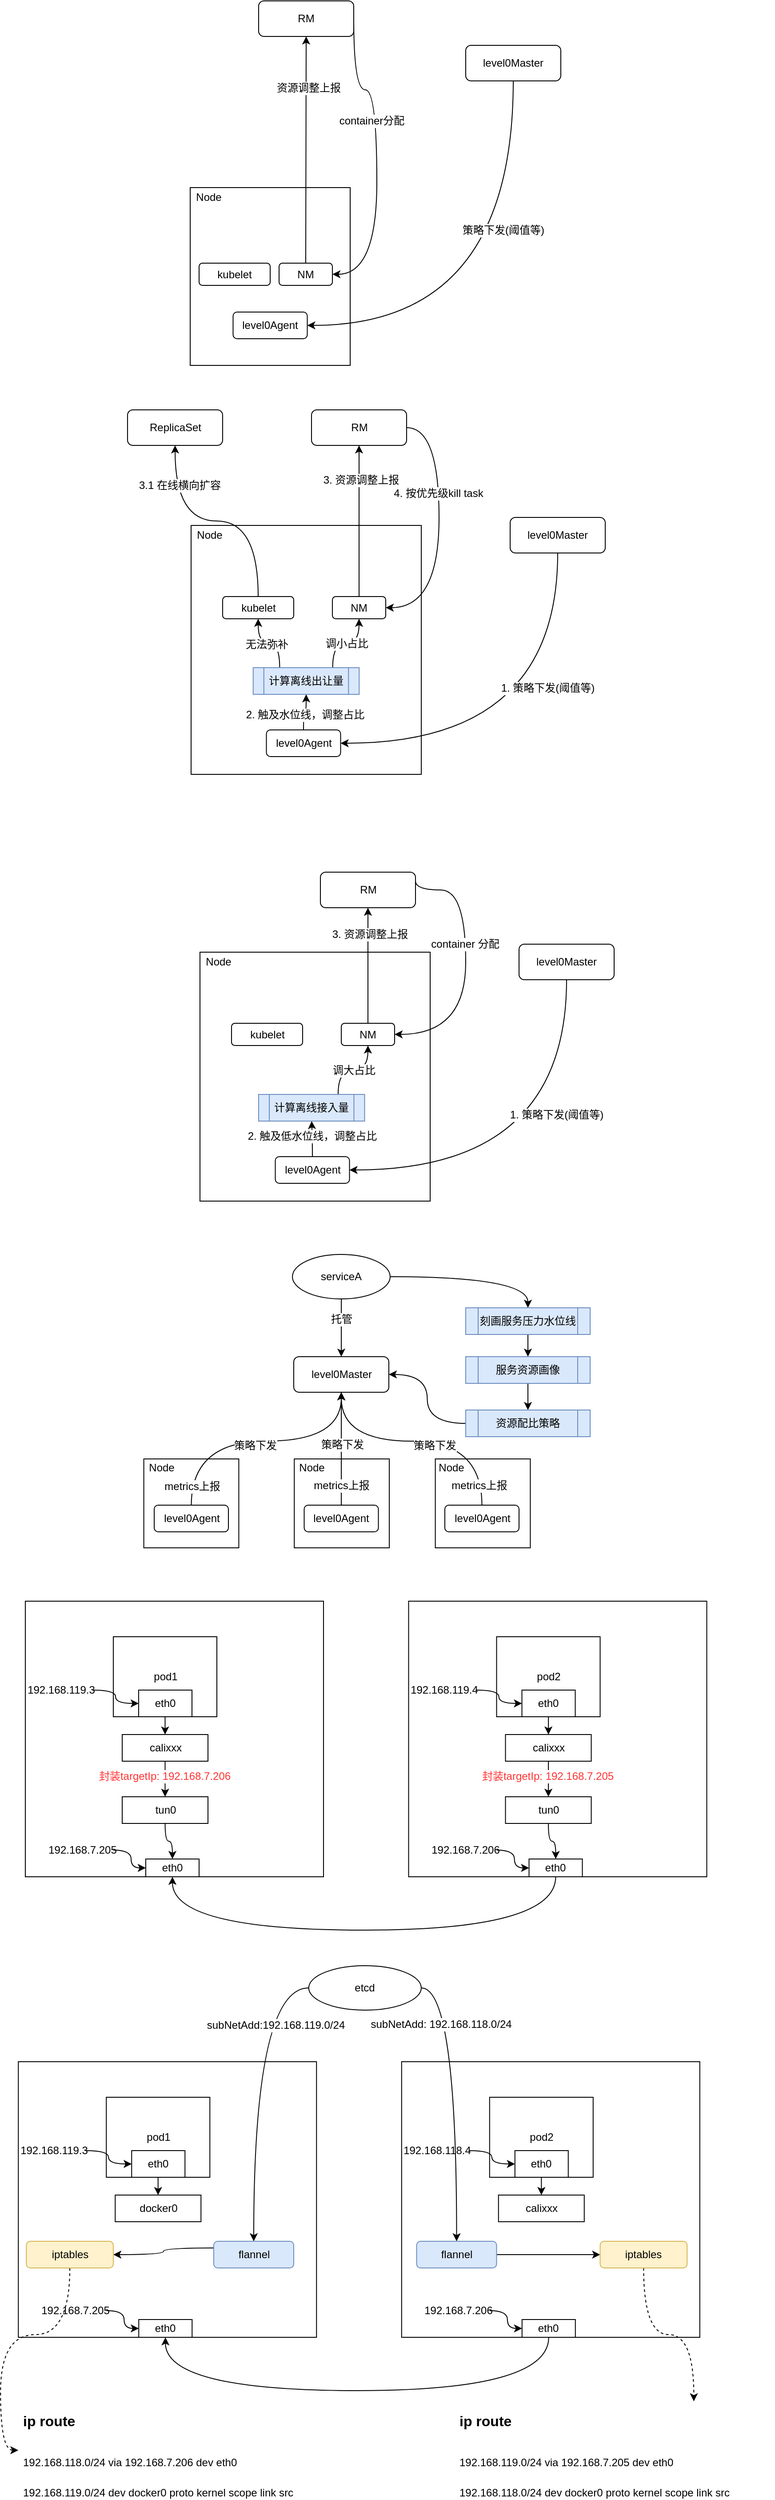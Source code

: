 <mxfile version="12.8.1" type="github"><diagram id="F4FjrUX0w_lbmP1baxvw" name="Page-1"><mxGraphModel dx="2893" dy="1153" grid="1" gridSize="10" guides="1" tooltips="1" connect="1" arrows="1" fold="1" page="1" pageScale="1" pageWidth="827" pageHeight="1169" math="0" shadow="0"><root><mxCell id="0"/><mxCell id="1" parent="0"/><mxCell id="JOXz93trbiHbaXkIUatv-177" value="" style="rounded=0;whiteSpace=wrap;html=1;" parent="1" vertex="1"><mxGeometry x="-15.5" y="1820" width="335.5" height="310" as="geometry"/></mxCell><mxCell id="JOXz93trbiHbaXkIUatv-162" value="" style="rounded=0;whiteSpace=wrap;html=1;" parent="1" vertex="1"><mxGeometry x="445.81" y="1660" width="106.88" height="100" as="geometry"/></mxCell><mxCell id="JOXz93trbiHbaXkIUatv-163" value="Node" style="text;html=1;strokeColor=none;fillColor=none;align=center;verticalAlign=middle;whiteSpace=wrap;rounded=0;" parent="1" vertex="1"><mxGeometry x="444" y="1660" width="40" height="20" as="geometry"/></mxCell><mxCell id="JOXz93trbiHbaXkIUatv-160" value="" style="rounded=0;whiteSpace=wrap;html=1;" parent="1" vertex="1"><mxGeometry x="287.12" y="1660" width="106.88" height="100" as="geometry"/></mxCell><mxCell id="JOXz93trbiHbaXkIUatv-161" value="Node" style="text;html=1;strokeColor=none;fillColor=none;align=center;verticalAlign=middle;whiteSpace=wrap;rounded=0;" parent="1" vertex="1"><mxGeometry x="287.12" y="1660" width="40" height="20" as="geometry"/></mxCell><mxCell id="JOXz93trbiHbaXkIUatv-158" value="" style="rounded=0;whiteSpace=wrap;html=1;" parent="1" vertex="1"><mxGeometry x="117.81" y="1660" width="106.88" height="100" as="geometry"/></mxCell><mxCell id="JOXz93trbiHbaXkIUatv-6" value="" style="rounded=0;whiteSpace=wrap;html=1;" parent="1" vertex="1"><mxGeometry x="170" y="230" width="180" height="200" as="geometry"/></mxCell><mxCell id="JOXz93trbiHbaXkIUatv-9" style="edgeStyle=orthogonalEdgeStyle;rounded=0;orthogonalLoop=1;jettySize=auto;html=1;exitX=0.5;exitY=1;exitDx=0;exitDy=0;entryX=1;entryY=0.5;entryDx=0;entryDy=0;curved=1;" parent="1" source="JOXz93trbiHbaXkIUatv-2" target="JOXz93trbiHbaXkIUatv-3" edge="1"><mxGeometry relative="1" as="geometry"/></mxCell><mxCell id="JOXz93trbiHbaXkIUatv-10" value="策略下发(阈值等)" style="text;html=1;align=center;verticalAlign=middle;resizable=0;points=[];labelBackgroundColor=#ffffff;" parent="JOXz93trbiHbaXkIUatv-9" vertex="1" connectable="0"><mxGeometry x="-0.338" y="-12" relative="1" as="geometry"><mxPoint as="offset"/></mxGeometry></mxCell><mxCell id="JOXz93trbiHbaXkIUatv-2" value="level0Master" style="rounded=1;whiteSpace=wrap;html=1;" parent="1" vertex="1"><mxGeometry x="480" y="70" width="107" height="40" as="geometry"/></mxCell><mxCell id="JOXz93trbiHbaXkIUatv-3" value="level0Agent" style="rounded=1;whiteSpace=wrap;html=1;" parent="1" vertex="1"><mxGeometry x="218.25" y="370" width="83.5" height="30" as="geometry"/></mxCell><mxCell id="JOXz93trbiHbaXkIUatv-7" value="kubelet" style="rounded=1;whiteSpace=wrap;html=1;" parent="1" vertex="1"><mxGeometry x="180" y="315" width="80" height="25" as="geometry"/></mxCell><mxCell id="JOXz93trbiHbaXkIUatv-20" style="edgeStyle=orthogonalEdgeStyle;curved=1;rounded=0;orthogonalLoop=1;jettySize=auto;html=1;exitX=0.5;exitY=0;exitDx=0;exitDy=0;entryX=0.5;entryY=1;entryDx=0;entryDy=0;" parent="1" source="JOXz93trbiHbaXkIUatv-8" target="JOXz93trbiHbaXkIUatv-18" edge="1"><mxGeometry relative="1" as="geometry"/></mxCell><mxCell id="JOXz93trbiHbaXkIUatv-21" value="资源调整上报" style="text;html=1;align=center;verticalAlign=middle;resizable=0;points=[];labelBackgroundColor=#ffffff;" parent="JOXz93trbiHbaXkIUatv-20" vertex="1" connectable="0"><mxGeometry x="0.549" y="-2" relative="1" as="geometry"><mxPoint as="offset"/></mxGeometry></mxCell><mxCell id="JOXz93trbiHbaXkIUatv-8" value="NM" style="rounded=1;whiteSpace=wrap;html=1;" parent="1" vertex="1"><mxGeometry x="270" y="315" width="60" height="25" as="geometry"/></mxCell><mxCell id="JOXz93trbiHbaXkIUatv-16" value="Node" style="text;html=1;strokeColor=none;fillColor=none;align=center;verticalAlign=middle;whiteSpace=wrap;rounded=0;" parent="1" vertex="1"><mxGeometry x="171" y="231" width="40" height="20" as="geometry"/></mxCell><mxCell id="JOXz93trbiHbaXkIUatv-23" style="edgeStyle=orthogonalEdgeStyle;curved=1;rounded=0;orthogonalLoop=1;jettySize=auto;html=1;exitX=1;exitY=0.5;exitDx=0;exitDy=0;entryX=1;entryY=0.5;entryDx=0;entryDy=0;" parent="1" source="JOXz93trbiHbaXkIUatv-18" target="JOXz93trbiHbaXkIUatv-8" edge="1"><mxGeometry relative="1" as="geometry"><Array as="points"><mxPoint x="380" y="120"/><mxPoint x="380" y="328"/></Array></mxGeometry></mxCell><mxCell id="JOXz93trbiHbaXkIUatv-24" value="container分配" style="text;html=1;align=center;verticalAlign=middle;resizable=0;points=[];labelBackgroundColor=#ffffff;" parent="JOXz93trbiHbaXkIUatv-23" vertex="1" connectable="0"><mxGeometry x="-0.225" y="-6" relative="1" as="geometry"><mxPoint as="offset"/></mxGeometry></mxCell><mxCell id="JOXz93trbiHbaXkIUatv-18" value="RM" style="rounded=1;whiteSpace=wrap;html=1;" parent="1" vertex="1"><mxGeometry x="247" y="20" width="107" height="40" as="geometry"/></mxCell><mxCell id="JOXz93trbiHbaXkIUatv-26" value="" style="rounded=0;whiteSpace=wrap;html=1;" parent="1" vertex="1"><mxGeometry x="171" y="610" width="259" height="280" as="geometry"/></mxCell><mxCell id="JOXz93trbiHbaXkIUatv-27" style="edgeStyle=orthogonalEdgeStyle;rounded=0;orthogonalLoop=1;jettySize=auto;html=1;exitX=0.5;exitY=1;exitDx=0;exitDy=0;entryX=1;entryY=0.5;entryDx=0;entryDy=0;curved=1;" parent="1" source="JOXz93trbiHbaXkIUatv-29" target="JOXz93trbiHbaXkIUatv-30" edge="1"><mxGeometry relative="1" as="geometry"/></mxCell><mxCell id="JOXz93trbiHbaXkIUatv-28" value="1. 策略下发(阈值等)" style="text;html=1;align=center;verticalAlign=middle;resizable=0;points=[];labelBackgroundColor=#ffffff;" parent="JOXz93trbiHbaXkIUatv-27" vertex="1" connectable="0"><mxGeometry x="-0.338" y="-12" relative="1" as="geometry"><mxPoint as="offset"/></mxGeometry></mxCell><mxCell id="JOXz93trbiHbaXkIUatv-29" value="level0Master" style="rounded=1;whiteSpace=wrap;html=1;" parent="1" vertex="1"><mxGeometry x="530" y="601" width="107" height="40" as="geometry"/></mxCell><mxCell id="JOXz93trbiHbaXkIUatv-43" style="edgeStyle=orthogonalEdgeStyle;curved=1;rounded=0;orthogonalLoop=1;jettySize=auto;html=1;exitX=0.5;exitY=0;exitDx=0;exitDy=0;entryX=0.5;entryY=1;entryDx=0;entryDy=0;" parent="1" source="JOXz93trbiHbaXkIUatv-30" target="JOXz93trbiHbaXkIUatv-42" edge="1"><mxGeometry relative="1" as="geometry"/></mxCell><mxCell id="JOXz93trbiHbaXkIUatv-44" value="2. 触及水位线，调整占比" style="text;html=1;align=center;verticalAlign=middle;resizable=0;points=[];labelBackgroundColor=#ffffff;" parent="JOXz93trbiHbaXkIUatv-43" vertex="1" connectable="0"><mxGeometry y="-3" relative="1" as="geometry"><mxPoint as="offset"/></mxGeometry></mxCell><mxCell id="JOXz93trbiHbaXkIUatv-30" value="level0Agent" style="rounded=1;whiteSpace=wrap;html=1;" parent="1" vertex="1"><mxGeometry x="255.75" y="840" width="83.5" height="30" as="geometry"/></mxCell><mxCell id="JOXz93trbiHbaXkIUatv-51" style="edgeStyle=orthogonalEdgeStyle;curved=1;rounded=0;orthogonalLoop=1;jettySize=auto;html=1;exitX=0.5;exitY=0;exitDx=0;exitDy=0;" parent="1" source="JOXz93trbiHbaXkIUatv-31" target="JOXz93trbiHbaXkIUatv-50" edge="1"><mxGeometry relative="1" as="geometry"/></mxCell><mxCell id="JOXz93trbiHbaXkIUatv-52" value="3.1 在线横向扩容" style="text;html=1;align=center;verticalAlign=middle;resizable=0;points=[];labelBackgroundColor=#ffffff;" parent="JOXz93trbiHbaXkIUatv-51" vertex="1" connectable="0"><mxGeometry x="0.661" y="-4" relative="1" as="geometry"><mxPoint x="1" as="offset"/></mxGeometry></mxCell><mxCell id="JOXz93trbiHbaXkIUatv-31" value="kubelet" style="rounded=1;whiteSpace=wrap;html=1;" parent="1" vertex="1"><mxGeometry x="206.5" y="690" width="80" height="25" as="geometry"/></mxCell><mxCell id="JOXz93trbiHbaXkIUatv-32" style="edgeStyle=orthogonalEdgeStyle;curved=1;rounded=0;orthogonalLoop=1;jettySize=auto;html=1;exitX=0.5;exitY=0;exitDx=0;exitDy=0;entryX=0.5;entryY=1;entryDx=0;entryDy=0;" parent="1" source="JOXz93trbiHbaXkIUatv-34" target="JOXz93trbiHbaXkIUatv-38" edge="1"><mxGeometry relative="1" as="geometry"/></mxCell><mxCell id="JOXz93trbiHbaXkIUatv-33" value="3. 资源调整上报" style="text;html=1;align=center;verticalAlign=middle;resizable=0;points=[];labelBackgroundColor=#ffffff;" parent="JOXz93trbiHbaXkIUatv-32" vertex="1" connectable="0"><mxGeometry x="0.549" y="-2" relative="1" as="geometry"><mxPoint as="offset"/></mxGeometry></mxCell><mxCell id="JOXz93trbiHbaXkIUatv-34" value="NM" style="rounded=1;whiteSpace=wrap;html=1;" parent="1" vertex="1"><mxGeometry x="330" y="690" width="60" height="25" as="geometry"/></mxCell><mxCell id="JOXz93trbiHbaXkIUatv-35" value="Node" style="text;html=1;strokeColor=none;fillColor=none;align=center;verticalAlign=middle;whiteSpace=wrap;rounded=0;" parent="1" vertex="1"><mxGeometry x="172" y="611" width="40" height="20" as="geometry"/></mxCell><mxCell id="JOXz93trbiHbaXkIUatv-53" style="edgeStyle=orthogonalEdgeStyle;curved=1;rounded=0;orthogonalLoop=1;jettySize=auto;html=1;exitX=1;exitY=0.5;exitDx=0;exitDy=0;entryX=1;entryY=0.5;entryDx=0;entryDy=0;" parent="1" source="JOXz93trbiHbaXkIUatv-38" target="JOXz93trbiHbaXkIUatv-34" edge="1"><mxGeometry relative="1" as="geometry"><Array as="points"><mxPoint x="450" y="500"/><mxPoint x="450" y="703"/></Array></mxGeometry></mxCell><mxCell id="JOXz93trbiHbaXkIUatv-54" value="4. 按优先级kill task" style="text;html=1;align=center;verticalAlign=middle;resizable=0;points=[];labelBackgroundColor=#ffffff;" parent="JOXz93trbiHbaXkIUatv-53" vertex="1" connectable="0"><mxGeometry x="-0.266" y="-1" relative="1" as="geometry"><mxPoint y="1" as="offset"/></mxGeometry></mxCell><mxCell id="JOXz93trbiHbaXkIUatv-38" value="RM" style="rounded=1;whiteSpace=wrap;html=1;" parent="1" vertex="1"><mxGeometry x="306.5" y="480" width="107" height="40" as="geometry"/></mxCell><mxCell id="JOXz93trbiHbaXkIUatv-45" style="edgeStyle=orthogonalEdgeStyle;curved=1;rounded=0;orthogonalLoop=1;jettySize=auto;html=1;exitX=0.75;exitY=0;exitDx=0;exitDy=0;entryX=0.5;entryY=1;entryDx=0;entryDy=0;" parent="1" source="JOXz93trbiHbaXkIUatv-42" target="JOXz93trbiHbaXkIUatv-34" edge="1"><mxGeometry relative="1" as="geometry"/></mxCell><mxCell id="JOXz93trbiHbaXkIUatv-46" value="调小占比" style="text;html=1;align=center;verticalAlign=middle;resizable=0;points=[];labelBackgroundColor=#ffffff;" parent="JOXz93trbiHbaXkIUatv-45" vertex="1" connectable="0"><mxGeometry x="0.02" relative="1" as="geometry"><mxPoint as="offset"/></mxGeometry></mxCell><mxCell id="JOXz93trbiHbaXkIUatv-47" style="edgeStyle=orthogonalEdgeStyle;curved=1;rounded=0;orthogonalLoop=1;jettySize=auto;html=1;exitX=0.25;exitY=0;exitDx=0;exitDy=0;entryX=0.5;entryY=1;entryDx=0;entryDy=0;" parent="1" source="JOXz93trbiHbaXkIUatv-42" target="JOXz93trbiHbaXkIUatv-31" edge="1"><mxGeometry relative="1" as="geometry"/></mxCell><mxCell id="JOXz93trbiHbaXkIUatv-48" value="无法弥补" style="text;html=1;align=center;verticalAlign=middle;resizable=0;points=[];labelBackgroundColor=#ffffff;" parent="JOXz93trbiHbaXkIUatv-47" vertex="1" connectable="0"><mxGeometry x="0.066" relative="1" as="geometry"><mxPoint y="1" as="offset"/></mxGeometry></mxCell><mxCell id="JOXz93trbiHbaXkIUatv-42" value="计算离线出让量" style="shape=process;whiteSpace=wrap;html=1;backgroundOutline=1;fillColor=#dae8fc;strokeColor=#6c8ebf;" parent="1" vertex="1"><mxGeometry x="240.87" y="770" width="119.25" height="30" as="geometry"/></mxCell><mxCell id="JOXz93trbiHbaXkIUatv-50" value="ReplicaSet" style="rounded=1;whiteSpace=wrap;html=1;" parent="1" vertex="1"><mxGeometry x="99.5" y="480" width="107" height="40" as="geometry"/></mxCell><mxCell id="JOXz93trbiHbaXkIUatv-105" value="" style="rounded=0;whiteSpace=wrap;html=1;" parent="1" vertex="1"><mxGeometry x="181" y="1090" width="259" height="280" as="geometry"/></mxCell><mxCell id="JOXz93trbiHbaXkIUatv-106" style="edgeStyle=orthogonalEdgeStyle;rounded=0;orthogonalLoop=1;jettySize=auto;html=1;exitX=0.5;exitY=1;exitDx=0;exitDy=0;entryX=1;entryY=0.5;entryDx=0;entryDy=0;curved=1;" parent="1" source="JOXz93trbiHbaXkIUatv-108" target="JOXz93trbiHbaXkIUatv-111" edge="1"><mxGeometry relative="1" as="geometry"/></mxCell><mxCell id="JOXz93trbiHbaXkIUatv-107" value="1. 策略下发(阈值等)" style="text;html=1;align=center;verticalAlign=middle;resizable=0;points=[];labelBackgroundColor=#ffffff;" parent="JOXz93trbiHbaXkIUatv-106" vertex="1" connectable="0"><mxGeometry x="-0.338" y="-12" relative="1" as="geometry"><mxPoint as="offset"/></mxGeometry></mxCell><mxCell id="JOXz93trbiHbaXkIUatv-108" value="level0Master" style="rounded=1;whiteSpace=wrap;html=1;" parent="1" vertex="1"><mxGeometry x="540" y="1081" width="107" height="40" as="geometry"/></mxCell><mxCell id="JOXz93trbiHbaXkIUatv-109" style="edgeStyle=orthogonalEdgeStyle;curved=1;rounded=0;orthogonalLoop=1;jettySize=auto;html=1;exitX=0.5;exitY=0;exitDx=0;exitDy=0;entryX=0.5;entryY=1;entryDx=0;entryDy=0;" parent="1" source="JOXz93trbiHbaXkIUatv-111" target="JOXz93trbiHbaXkIUatv-126" edge="1"><mxGeometry relative="1" as="geometry"/></mxCell><mxCell id="JOXz93trbiHbaXkIUatv-110" value="2. 触及低水位线，调整占比" style="text;html=1;align=center;verticalAlign=middle;resizable=0;points=[];labelBackgroundColor=#ffffff;" parent="JOXz93trbiHbaXkIUatv-109" vertex="1" connectable="0"><mxGeometry y="-3" relative="1" as="geometry"><mxPoint as="offset"/></mxGeometry></mxCell><mxCell id="JOXz93trbiHbaXkIUatv-111" value="level0Agent" style="rounded=1;whiteSpace=wrap;html=1;" parent="1" vertex="1"><mxGeometry x="265.75" y="1320" width="83.5" height="30" as="geometry"/></mxCell><mxCell id="JOXz93trbiHbaXkIUatv-114" value="kubelet" style="rounded=1;whiteSpace=wrap;html=1;" parent="1" vertex="1"><mxGeometry x="216.5" y="1170" width="80" height="25" as="geometry"/></mxCell><mxCell id="JOXz93trbiHbaXkIUatv-115" style="edgeStyle=orthogonalEdgeStyle;curved=1;rounded=0;orthogonalLoop=1;jettySize=auto;html=1;exitX=0.5;exitY=0;exitDx=0;exitDy=0;entryX=0.5;entryY=1;entryDx=0;entryDy=0;" parent="1" source="JOXz93trbiHbaXkIUatv-117" target="JOXz93trbiHbaXkIUatv-121" edge="1"><mxGeometry relative="1" as="geometry"/></mxCell><mxCell id="JOXz93trbiHbaXkIUatv-116" value="3. 资源调整上报" style="text;html=1;align=center;verticalAlign=middle;resizable=0;points=[];labelBackgroundColor=#ffffff;" parent="JOXz93trbiHbaXkIUatv-115" vertex="1" connectable="0"><mxGeometry x="0.549" y="-2" relative="1" as="geometry"><mxPoint as="offset"/></mxGeometry></mxCell><mxCell id="JOXz93trbiHbaXkIUatv-117" value="NM" style="rounded=1;whiteSpace=wrap;html=1;" parent="1" vertex="1"><mxGeometry x="340" y="1170" width="60" height="25" as="geometry"/></mxCell><mxCell id="JOXz93trbiHbaXkIUatv-118" value="Node" style="text;html=1;strokeColor=none;fillColor=none;align=center;verticalAlign=middle;whiteSpace=wrap;rounded=0;" parent="1" vertex="1"><mxGeometry x="182" y="1091" width="40" height="20" as="geometry"/></mxCell><mxCell id="JOXz93trbiHbaXkIUatv-128" style="edgeStyle=orthogonalEdgeStyle;curved=1;rounded=0;orthogonalLoop=1;jettySize=auto;html=1;exitX=1;exitY=0.25;exitDx=0;exitDy=0;entryX=1;entryY=0.5;entryDx=0;entryDy=0;" parent="1" source="JOXz93trbiHbaXkIUatv-121" target="JOXz93trbiHbaXkIUatv-117" edge="1"><mxGeometry relative="1" as="geometry"><Array as="points"><mxPoint x="480" y="1020"/><mxPoint x="480" y="1183"/></Array></mxGeometry></mxCell><mxCell id="JOXz93trbiHbaXkIUatv-129" value="container 分配" style="text;html=1;align=center;verticalAlign=middle;resizable=0;points=[];labelBackgroundColor=#ffffff;" parent="JOXz93trbiHbaXkIUatv-128" vertex="1" connectable="0"><mxGeometry x="-0.186" y="-1" relative="1" as="geometry"><mxPoint y="1" as="offset"/></mxGeometry></mxCell><mxCell id="JOXz93trbiHbaXkIUatv-121" value="RM" style="rounded=1;whiteSpace=wrap;html=1;" parent="1" vertex="1"><mxGeometry x="316.5" y="1000" width="107" height="40" as="geometry"/></mxCell><mxCell id="JOXz93trbiHbaXkIUatv-122" style="edgeStyle=orthogonalEdgeStyle;curved=1;rounded=0;orthogonalLoop=1;jettySize=auto;html=1;exitX=0.75;exitY=0;exitDx=0;exitDy=0;entryX=0.5;entryY=1;entryDx=0;entryDy=0;" parent="1" source="JOXz93trbiHbaXkIUatv-126" target="JOXz93trbiHbaXkIUatv-117" edge="1"><mxGeometry relative="1" as="geometry"/></mxCell><mxCell id="JOXz93trbiHbaXkIUatv-123" value="调大占比" style="text;html=1;align=center;verticalAlign=middle;resizable=0;points=[];labelBackgroundColor=#ffffff;" parent="JOXz93trbiHbaXkIUatv-122" vertex="1" connectable="0"><mxGeometry x="0.02" relative="1" as="geometry"><mxPoint as="offset"/></mxGeometry></mxCell><mxCell id="JOXz93trbiHbaXkIUatv-126" value="计算离线接入量" style="shape=process;whiteSpace=wrap;html=1;backgroundOutline=1;fillColor=#dae8fc;strokeColor=#6c8ebf;" parent="1" vertex="1"><mxGeometry x="247" y="1250" width="119.25" height="30" as="geometry"/></mxCell><mxCell id="JOXz93trbiHbaXkIUatv-132" value="level0Master" style="rounded=1;whiteSpace=wrap;html=1;" parent="1" vertex="1"><mxGeometry x="286.5" y="1545" width="107" height="40" as="geometry"/></mxCell><mxCell id="JOXz93trbiHbaXkIUatv-137" style="edgeStyle=orthogonalEdgeStyle;curved=1;rounded=0;orthogonalLoop=1;jettySize=auto;html=1;exitX=0.5;exitY=0;exitDx=0;exitDy=0;entryX=0.5;entryY=1;entryDx=0;entryDy=0;" parent="1" source="JOXz93trbiHbaXkIUatv-133" target="JOXz93trbiHbaXkIUatv-132" edge="1"><mxGeometry relative="1" as="geometry"><mxPoint x="340" y="1610" as="targetPoint"/><Array as="points"><mxPoint x="171" y="1640"/><mxPoint x="340" y="1640"/></Array></mxGeometry></mxCell><mxCell id="JOXz93trbiHbaXkIUatv-140" value="metrics上报" style="text;html=1;align=center;verticalAlign=middle;resizable=0;points=[];labelBackgroundColor=#ffffff;" parent="JOXz93trbiHbaXkIUatv-137" vertex="1" connectable="0"><mxGeometry x="-0.806" y="-7" relative="1" as="geometry"><mxPoint x="-6.27" y="6.99" as="offset"/></mxGeometry></mxCell><mxCell id="JOXz93trbiHbaXkIUatv-164" value="策略下发" style="text;html=1;align=center;verticalAlign=middle;resizable=0;points=[];labelBackgroundColor=#ffffff;" parent="JOXz93trbiHbaXkIUatv-137" vertex="1" connectable="0"><mxGeometry x="-0.032" relative="1" as="geometry"><mxPoint y="5" as="offset"/></mxGeometry></mxCell><mxCell id="JOXz93trbiHbaXkIUatv-133" value="level0Agent" style="rounded=1;whiteSpace=wrap;html=1;" parent="1" vertex="1"><mxGeometry x="129.5" y="1712" width="83.5" height="30" as="geometry"/></mxCell><mxCell id="JOXz93trbiHbaXkIUatv-138" style="edgeStyle=orthogonalEdgeStyle;curved=1;rounded=0;orthogonalLoop=1;jettySize=auto;html=1;exitX=0.5;exitY=0;exitDx=0;exitDy=0;entryX=0.5;entryY=1;entryDx=0;entryDy=0;" parent="1" source="JOXz93trbiHbaXkIUatv-134" target="JOXz93trbiHbaXkIUatv-132" edge="1"><mxGeometry relative="1" as="geometry"><mxPoint x="340" y="1610" as="targetPoint"/></mxGeometry></mxCell><mxCell id="JOXz93trbiHbaXkIUatv-141" value="metrics上报" style="text;html=1;align=center;verticalAlign=middle;resizable=0;points=[];labelBackgroundColor=#ffffff;" parent="JOXz93trbiHbaXkIUatv-138" vertex="1" connectable="0"><mxGeometry x="-0.38" y="-1" relative="1" as="geometry"><mxPoint x="-1" y="17" as="offset"/></mxGeometry></mxCell><mxCell id="JOXz93trbiHbaXkIUatv-165" value="策略下发" style="text;html=1;align=center;verticalAlign=middle;resizable=0;points=[];labelBackgroundColor=#ffffff;" parent="JOXz93trbiHbaXkIUatv-138" vertex="1" connectable="0"><mxGeometry x="0.071" y="-1" relative="1" as="geometry"><mxPoint as="offset"/></mxGeometry></mxCell><mxCell id="JOXz93trbiHbaXkIUatv-134" value="level0Agent" style="rounded=1;whiteSpace=wrap;html=1;" parent="1" vertex="1"><mxGeometry x="298.25" y="1712" width="83.5" height="30" as="geometry"/></mxCell><mxCell id="JOXz93trbiHbaXkIUatv-139" style="edgeStyle=orthogonalEdgeStyle;curved=1;rounded=0;orthogonalLoop=1;jettySize=auto;html=1;exitX=0.5;exitY=0;exitDx=0;exitDy=0;entryX=0.5;entryY=1;entryDx=0;entryDy=0;" parent="1" source="JOXz93trbiHbaXkIUatv-135" target="JOXz93trbiHbaXkIUatv-132" edge="1"><mxGeometry relative="1" as="geometry"><mxPoint x="340" y="1610" as="targetPoint"/><Array as="points"><mxPoint x="498" y="1640"/><mxPoint x="340" y="1640"/></Array></mxGeometry></mxCell><mxCell id="JOXz93trbiHbaXkIUatv-142" value="metrics上报" style="text;html=1;align=center;verticalAlign=middle;resizable=0;points=[];labelBackgroundColor=#ffffff;" parent="JOXz93trbiHbaXkIUatv-139" vertex="1" connectable="0"><mxGeometry x="-0.76" y="9" relative="1" as="geometry"><mxPoint x="5.97" y="12.01" as="offset"/></mxGeometry></mxCell><mxCell id="JOXz93trbiHbaXkIUatv-166" value="策略下发" style="text;html=1;align=center;verticalAlign=middle;resizable=0;points=[];labelBackgroundColor=#ffffff;" parent="JOXz93trbiHbaXkIUatv-139" vertex="1" connectable="0"><mxGeometry x="0.089" y="-3" relative="1" as="geometry"><mxPoint x="29.7" y="8" as="offset"/></mxGeometry></mxCell><mxCell id="JOXz93trbiHbaXkIUatv-135" value="level0Agent" style="rounded=1;whiteSpace=wrap;html=1;" parent="1" vertex="1"><mxGeometry x="456.5" y="1712" width="83.5" height="30" as="geometry"/></mxCell><mxCell id="JOXz93trbiHbaXkIUatv-145" style="edgeStyle=orthogonalEdgeStyle;curved=1;rounded=0;orthogonalLoop=1;jettySize=auto;html=1;exitX=0.5;exitY=1;exitDx=0;exitDy=0;entryX=0.5;entryY=0;entryDx=0;entryDy=0;" parent="1" source="JOXz93trbiHbaXkIUatv-143" target="JOXz93trbiHbaXkIUatv-132" edge="1"><mxGeometry relative="1" as="geometry"/></mxCell><mxCell id="JOXz93trbiHbaXkIUatv-147" value="托管" style="text;html=1;align=center;verticalAlign=middle;resizable=0;points=[];labelBackgroundColor=#ffffff;" parent="JOXz93trbiHbaXkIUatv-145" vertex="1" connectable="0"><mxGeometry x="-0.593" y="5" relative="1" as="geometry"><mxPoint x="-5.75" y="10" as="offset"/></mxGeometry></mxCell><mxCell id="JOXz93trbiHbaXkIUatv-151" style="edgeStyle=orthogonalEdgeStyle;curved=1;rounded=0;orthogonalLoop=1;jettySize=auto;html=1;exitX=1;exitY=0.5;exitDx=0;exitDy=0;entryX=0.5;entryY=0;entryDx=0;entryDy=0;" parent="1" source="JOXz93trbiHbaXkIUatv-143" target="JOXz93trbiHbaXkIUatv-150" edge="1"><mxGeometry relative="1" as="geometry"/></mxCell><mxCell id="JOXz93trbiHbaXkIUatv-143" value="serviceA" style="ellipse;whiteSpace=wrap;html=1;" parent="1" vertex="1"><mxGeometry x="285" y="1430" width="110" height="50" as="geometry"/></mxCell><mxCell id="JOXz93trbiHbaXkIUatv-154" style="edgeStyle=orthogonalEdgeStyle;curved=1;rounded=0;orthogonalLoop=1;jettySize=auto;html=1;exitX=0.5;exitY=1;exitDx=0;exitDy=0;entryX=0.5;entryY=0;entryDx=0;entryDy=0;" parent="1" source="JOXz93trbiHbaXkIUatv-150" target="JOXz93trbiHbaXkIUatv-153" edge="1"><mxGeometry relative="1" as="geometry"/></mxCell><mxCell id="JOXz93trbiHbaXkIUatv-150" value="刻画服务压力水位线" style="shape=process;whiteSpace=wrap;html=1;backgroundOutline=1;fillColor=#dae8fc;strokeColor=#6c8ebf;" parent="1" vertex="1"><mxGeometry x="480" y="1490" width="140" height="30" as="geometry"/></mxCell><mxCell id="JOXz93trbiHbaXkIUatv-156" value="" style="edgeStyle=orthogonalEdgeStyle;curved=1;rounded=0;orthogonalLoop=1;jettySize=auto;html=1;" parent="1" source="JOXz93trbiHbaXkIUatv-153" target="JOXz93trbiHbaXkIUatv-155" edge="1"><mxGeometry relative="1" as="geometry"/></mxCell><mxCell id="JOXz93trbiHbaXkIUatv-153" value="服务资源画像" style="shape=process;whiteSpace=wrap;html=1;backgroundOutline=1;fillColor=#dae8fc;strokeColor=#6c8ebf;" parent="1" vertex="1"><mxGeometry x="480" y="1545" width="140" height="30" as="geometry"/></mxCell><mxCell id="JOXz93trbiHbaXkIUatv-157" style="edgeStyle=orthogonalEdgeStyle;curved=1;rounded=0;orthogonalLoop=1;jettySize=auto;html=1;exitX=0;exitY=0.5;exitDx=0;exitDy=0;entryX=1;entryY=0.5;entryDx=0;entryDy=0;" parent="1" source="JOXz93trbiHbaXkIUatv-155" target="JOXz93trbiHbaXkIUatv-132" edge="1"><mxGeometry relative="1" as="geometry"/></mxCell><mxCell id="JOXz93trbiHbaXkIUatv-155" value="资源配比策略" style="shape=process;whiteSpace=wrap;html=1;backgroundOutline=1;fillColor=#dae8fc;strokeColor=#6c8ebf;" parent="1" vertex="1"><mxGeometry x="480" y="1605" width="140" height="30" as="geometry"/></mxCell><mxCell id="JOXz93trbiHbaXkIUatv-159" value="Node" style="text;html=1;strokeColor=none;fillColor=none;align=center;verticalAlign=middle;whiteSpace=wrap;rounded=0;" parent="1" vertex="1"><mxGeometry x="117.81" y="1660" width="40" height="20" as="geometry"/></mxCell><mxCell id="JOXz93trbiHbaXkIUatv-170" value="" style="edgeStyle=orthogonalEdgeStyle;curved=1;rounded=0;orthogonalLoop=1;jettySize=auto;html=1;" parent="1" source="JOXz93trbiHbaXkIUatv-167" target="JOXz93trbiHbaXkIUatv-169" edge="1"><mxGeometry relative="1" as="geometry"/></mxCell><mxCell id="JOXz93trbiHbaXkIUatv-167" value="pod1" style="rounded=0;whiteSpace=wrap;html=1;" parent="1" vertex="1"><mxGeometry x="83.5" y="1860" width="116.5" height="90" as="geometry"/></mxCell><mxCell id="JOXz93trbiHbaXkIUatv-184" style="edgeStyle=orthogonalEdgeStyle;curved=1;rounded=0;orthogonalLoop=1;jettySize=auto;html=1;exitX=0.5;exitY=1;exitDx=0;exitDy=0;" parent="1" source="JOXz93trbiHbaXkIUatv-169" target="JOXz93trbiHbaXkIUatv-183" edge="1"><mxGeometry relative="1" as="geometry"/></mxCell><mxCell id="JOXz93trbiHbaXkIUatv-186" value="&lt;font color=&quot;#ff3333&quot;&gt;封装targetIp: 192.168.7.206&lt;/font&gt;" style="text;html=1;align=center;verticalAlign=middle;resizable=0;points=[];labelBackgroundColor=#ffffff;" parent="JOXz93trbiHbaXkIUatv-184" vertex="1" connectable="0"><mxGeometry y="-3" relative="1" as="geometry"><mxPoint x="2" y="-3" as="offset"/></mxGeometry></mxCell><mxCell id="JOXz93trbiHbaXkIUatv-169" value="calixxx" style="rounded=0;whiteSpace=wrap;html=1;" parent="1" vertex="1"><mxGeometry x="93.5" y="1970" width="96.5" height="30" as="geometry"/></mxCell><mxCell id="JOXz93trbiHbaXkIUatv-168" value="eth0" style="rounded=0;whiteSpace=wrap;html=1;" parent="1" vertex="1"><mxGeometry x="112" y="1920" width="60" height="30" as="geometry"/></mxCell><mxCell id="JOXz93trbiHbaXkIUatv-176" style="edgeStyle=orthogonalEdgeStyle;curved=1;rounded=0;orthogonalLoop=1;jettySize=auto;html=1;exitX=1;exitY=0.5;exitDx=0;exitDy=0;entryX=0;entryY=0.5;entryDx=0;entryDy=0;" parent="1" source="JOXz93trbiHbaXkIUatv-175" target="JOXz93trbiHbaXkIUatv-168" edge="1"><mxGeometry relative="1" as="geometry"/></mxCell><mxCell id="JOXz93trbiHbaXkIUatv-175" value="192.168.119.3" style="text;html=1;strokeColor=none;fillColor=none;align=center;verticalAlign=middle;whiteSpace=wrap;rounded=0;" parent="1" vertex="1"><mxGeometry x="-10" y="1910" width="70" height="20" as="geometry"/></mxCell><mxCell id="JOXz93trbiHbaXkIUatv-178" value="eth0" style="rounded=0;whiteSpace=wrap;html=1;" parent="1" vertex="1"><mxGeometry x="120" y="2110" width="60" height="20" as="geometry"/></mxCell><mxCell id="JOXz93trbiHbaXkIUatv-185" style="edgeStyle=orthogonalEdgeStyle;curved=1;rounded=0;orthogonalLoop=1;jettySize=auto;html=1;exitX=0.5;exitY=1;exitDx=0;exitDy=0;entryX=0.5;entryY=0;entryDx=0;entryDy=0;" parent="1" source="JOXz93trbiHbaXkIUatv-183" target="JOXz93trbiHbaXkIUatv-178" edge="1"><mxGeometry relative="1" as="geometry"/></mxCell><mxCell id="JOXz93trbiHbaXkIUatv-183" value="tun0" style="rounded=0;whiteSpace=wrap;html=1;" parent="1" vertex="1"><mxGeometry x="93.5" y="2040" width="96.5" height="30" as="geometry"/></mxCell><mxCell id="JOXz93trbiHbaXkIUatv-188" style="edgeStyle=orthogonalEdgeStyle;curved=1;rounded=0;orthogonalLoop=1;jettySize=auto;html=1;exitX=1;exitY=0.5;exitDx=0;exitDy=0;entryX=0;entryY=0.5;entryDx=0;entryDy=0;" parent="1" source="JOXz93trbiHbaXkIUatv-187" target="JOXz93trbiHbaXkIUatv-178" edge="1"><mxGeometry relative="1" as="geometry"/></mxCell><mxCell id="JOXz93trbiHbaXkIUatv-187" value="192.168.7.205" style="text;html=1;strokeColor=none;fillColor=none;align=center;verticalAlign=middle;whiteSpace=wrap;rounded=0;" parent="1" vertex="1"><mxGeometry x="13.5" y="2090" width="70" height="20" as="geometry"/></mxCell><mxCell id="JOXz93trbiHbaXkIUatv-189" value="" style="rounded=0;whiteSpace=wrap;html=1;" parent="1" vertex="1"><mxGeometry x="415.75" y="1820" width="335.5" height="310" as="geometry"/></mxCell><mxCell id="JOXz93trbiHbaXkIUatv-190" value="" style="edgeStyle=orthogonalEdgeStyle;curved=1;rounded=0;orthogonalLoop=1;jettySize=auto;html=1;" parent="1" source="JOXz93trbiHbaXkIUatv-191" target="JOXz93trbiHbaXkIUatv-194" edge="1"><mxGeometry relative="1" as="geometry"/></mxCell><mxCell id="JOXz93trbiHbaXkIUatv-191" value="pod2" style="rounded=0;whiteSpace=wrap;html=1;" parent="1" vertex="1"><mxGeometry x="514.75" y="1860" width="116.5" height="90" as="geometry"/></mxCell><mxCell id="JOXz93trbiHbaXkIUatv-192" style="edgeStyle=orthogonalEdgeStyle;curved=1;rounded=0;orthogonalLoop=1;jettySize=auto;html=1;exitX=0.5;exitY=1;exitDx=0;exitDy=0;" parent="1" source="JOXz93trbiHbaXkIUatv-194" target="JOXz93trbiHbaXkIUatv-200" edge="1"><mxGeometry relative="1" as="geometry"/></mxCell><mxCell id="JOXz93trbiHbaXkIUatv-193" value="&lt;font color=&quot;#ff3333&quot;&gt;封装targetIp: 192.168.7.205&lt;/font&gt;" style="text;html=1;align=center;verticalAlign=middle;resizable=0;points=[];labelBackgroundColor=#ffffff;" parent="JOXz93trbiHbaXkIUatv-192" vertex="1" connectable="0"><mxGeometry y="-3" relative="1" as="geometry"><mxPoint x="2" y="-3" as="offset"/></mxGeometry></mxCell><mxCell id="JOXz93trbiHbaXkIUatv-194" value="calixxx" style="rounded=0;whiteSpace=wrap;html=1;" parent="1" vertex="1"><mxGeometry x="524.75" y="1970" width="96.5" height="30" as="geometry"/></mxCell><mxCell id="JOXz93trbiHbaXkIUatv-195" value="eth0" style="rounded=0;whiteSpace=wrap;html=1;" parent="1" vertex="1"><mxGeometry x="543.25" y="1920" width="60" height="30" as="geometry"/></mxCell><mxCell id="JOXz93trbiHbaXkIUatv-196" style="edgeStyle=orthogonalEdgeStyle;curved=1;rounded=0;orthogonalLoop=1;jettySize=auto;html=1;exitX=1;exitY=0.5;exitDx=0;exitDy=0;entryX=0;entryY=0.5;entryDx=0;entryDy=0;" parent="1" source="JOXz93trbiHbaXkIUatv-197" target="JOXz93trbiHbaXkIUatv-195" edge="1"><mxGeometry relative="1" as="geometry"/></mxCell><mxCell id="JOXz93trbiHbaXkIUatv-197" value="192.168.119.4" style="text;html=1;strokeColor=none;fillColor=none;align=center;verticalAlign=middle;whiteSpace=wrap;rounded=0;" parent="1" vertex="1"><mxGeometry x="421.25" y="1910" width="70" height="20" as="geometry"/></mxCell><mxCell id="JOXz93trbiHbaXkIUatv-203" style="edgeStyle=orthogonalEdgeStyle;curved=1;rounded=0;orthogonalLoop=1;jettySize=auto;html=1;exitX=0.5;exitY=1;exitDx=0;exitDy=0;entryX=0.5;entryY=1;entryDx=0;entryDy=0;" parent="1" source="JOXz93trbiHbaXkIUatv-198" target="JOXz93trbiHbaXkIUatv-178" edge="1"><mxGeometry relative="1" as="geometry"><Array as="points"><mxPoint x="581" y="2190"/><mxPoint x="150" y="2190"/></Array></mxGeometry></mxCell><mxCell id="JOXz93trbiHbaXkIUatv-198" value="eth0" style="rounded=0;whiteSpace=wrap;html=1;" parent="1" vertex="1"><mxGeometry x="551.25" y="2110" width="60" height="20" as="geometry"/></mxCell><mxCell id="JOXz93trbiHbaXkIUatv-199" style="edgeStyle=orthogonalEdgeStyle;curved=1;rounded=0;orthogonalLoop=1;jettySize=auto;html=1;exitX=0.5;exitY=1;exitDx=0;exitDy=0;entryX=0.5;entryY=0;entryDx=0;entryDy=0;" parent="1" source="JOXz93trbiHbaXkIUatv-200" target="JOXz93trbiHbaXkIUatv-198" edge="1"><mxGeometry relative="1" as="geometry"/></mxCell><mxCell id="JOXz93trbiHbaXkIUatv-200" value="tun0" style="rounded=0;whiteSpace=wrap;html=1;" parent="1" vertex="1"><mxGeometry x="524.75" y="2040" width="96.5" height="30" as="geometry"/></mxCell><mxCell id="JOXz93trbiHbaXkIUatv-201" style="edgeStyle=orthogonalEdgeStyle;curved=1;rounded=0;orthogonalLoop=1;jettySize=auto;html=1;exitX=1;exitY=0.5;exitDx=0;exitDy=0;entryX=0;entryY=0.5;entryDx=0;entryDy=0;" parent="1" source="JOXz93trbiHbaXkIUatv-202" target="JOXz93trbiHbaXkIUatv-198" edge="1"><mxGeometry relative="1" as="geometry"/></mxCell><mxCell id="JOXz93trbiHbaXkIUatv-202" value="192.168.7.206" style="text;html=1;strokeColor=none;fillColor=none;align=center;verticalAlign=middle;whiteSpace=wrap;rounded=0;" parent="1" vertex="1"><mxGeometry x="444.75" y="2090" width="70" height="20" as="geometry"/></mxCell><mxCell id="JOXz93trbiHbaXkIUatv-204" value="" style="rounded=0;whiteSpace=wrap;html=1;" parent="1" vertex="1"><mxGeometry x="-23.37" y="2338" width="335.5" height="310" as="geometry"/></mxCell><mxCell id="JOXz93trbiHbaXkIUatv-205" value="" style="edgeStyle=orthogonalEdgeStyle;curved=1;rounded=0;orthogonalLoop=1;jettySize=auto;html=1;" parent="1" source="JOXz93trbiHbaXkIUatv-206" target="JOXz93trbiHbaXkIUatv-209" edge="1"><mxGeometry relative="1" as="geometry"/></mxCell><mxCell id="JOXz93trbiHbaXkIUatv-206" value="pod1" style="rounded=0;whiteSpace=wrap;html=1;" parent="1" vertex="1"><mxGeometry x="75.63" y="2378" width="116.5" height="90" as="geometry"/></mxCell><mxCell id="JOXz93trbiHbaXkIUatv-209" value="docker0" style="rounded=0;whiteSpace=wrap;html=1;" parent="1" vertex="1"><mxGeometry x="85.63" y="2488" width="96.5" height="30" as="geometry"/></mxCell><mxCell id="JOXz93trbiHbaXkIUatv-210" value="eth0" style="rounded=0;whiteSpace=wrap;html=1;" parent="1" vertex="1"><mxGeometry x="104.13" y="2438" width="60" height="30" as="geometry"/></mxCell><mxCell id="JOXz93trbiHbaXkIUatv-211" style="edgeStyle=orthogonalEdgeStyle;curved=1;rounded=0;orthogonalLoop=1;jettySize=auto;html=1;exitX=1;exitY=0.5;exitDx=0;exitDy=0;entryX=0;entryY=0.5;entryDx=0;entryDy=0;" parent="1" source="JOXz93trbiHbaXkIUatv-212" target="JOXz93trbiHbaXkIUatv-210" edge="1"><mxGeometry relative="1" as="geometry"/></mxCell><mxCell id="JOXz93trbiHbaXkIUatv-212" value="192.168.119.3" style="text;html=1;strokeColor=none;fillColor=none;align=center;verticalAlign=middle;whiteSpace=wrap;rounded=0;" parent="1" vertex="1"><mxGeometry x="-17.87" y="2428" width="70" height="20" as="geometry"/></mxCell><mxCell id="JOXz93trbiHbaXkIUatv-213" value="eth0" style="rounded=0;whiteSpace=wrap;html=1;" parent="1" vertex="1"><mxGeometry x="112.13" y="2628" width="60" height="20" as="geometry"/></mxCell><mxCell id="JOXz93trbiHbaXkIUatv-216" style="edgeStyle=orthogonalEdgeStyle;curved=1;rounded=0;orthogonalLoop=1;jettySize=auto;html=1;exitX=1;exitY=0.5;exitDx=0;exitDy=0;entryX=0;entryY=0.5;entryDx=0;entryDy=0;" parent="1" source="JOXz93trbiHbaXkIUatv-217" target="JOXz93trbiHbaXkIUatv-213" edge="1"><mxGeometry relative="1" as="geometry"/></mxCell><mxCell id="JOXz93trbiHbaXkIUatv-217" value="192.168.7.205" style="text;html=1;strokeColor=none;fillColor=none;align=center;verticalAlign=middle;whiteSpace=wrap;rounded=0;" parent="1" vertex="1"><mxGeometry x="5.63" y="2608" width="70" height="20" as="geometry"/></mxCell><mxCell id="JOXz93trbiHbaXkIUatv-218" value="" style="rounded=0;whiteSpace=wrap;html=1;" parent="1" vertex="1"><mxGeometry x="407.88" y="2338" width="335.5" height="310" as="geometry"/></mxCell><mxCell id="JOXz93trbiHbaXkIUatv-219" value="" style="edgeStyle=orthogonalEdgeStyle;curved=1;rounded=0;orthogonalLoop=1;jettySize=auto;html=1;" parent="1" source="JOXz93trbiHbaXkIUatv-220" target="JOXz93trbiHbaXkIUatv-223" edge="1"><mxGeometry relative="1" as="geometry"/></mxCell><mxCell id="JOXz93trbiHbaXkIUatv-220" value="pod2" style="rounded=0;whiteSpace=wrap;html=1;" parent="1" vertex="1"><mxGeometry x="506.88" y="2378" width="116.5" height="90" as="geometry"/></mxCell><mxCell id="JOXz93trbiHbaXkIUatv-223" value="calixxx" style="rounded=0;whiteSpace=wrap;html=1;" parent="1" vertex="1"><mxGeometry x="516.88" y="2488" width="96.5" height="30" as="geometry"/></mxCell><mxCell id="JOXz93trbiHbaXkIUatv-224" value="eth0" style="rounded=0;whiteSpace=wrap;html=1;" parent="1" vertex="1"><mxGeometry x="535.38" y="2438" width="60" height="30" as="geometry"/></mxCell><mxCell id="JOXz93trbiHbaXkIUatv-225" style="edgeStyle=orthogonalEdgeStyle;curved=1;rounded=0;orthogonalLoop=1;jettySize=auto;html=1;exitX=1;exitY=0.5;exitDx=0;exitDy=0;entryX=0;entryY=0.5;entryDx=0;entryDy=0;" parent="1" source="JOXz93trbiHbaXkIUatv-226" target="JOXz93trbiHbaXkIUatv-224" edge="1"><mxGeometry relative="1" as="geometry"/></mxCell><mxCell id="JOXz93trbiHbaXkIUatv-226" value="192.168.118.4" style="text;html=1;strokeColor=none;fillColor=none;align=center;verticalAlign=middle;whiteSpace=wrap;rounded=0;" parent="1" vertex="1"><mxGeometry x="413.38" y="2428" width="70" height="20" as="geometry"/></mxCell><mxCell id="JOXz93trbiHbaXkIUatv-227" style="edgeStyle=orthogonalEdgeStyle;curved=1;rounded=0;orthogonalLoop=1;jettySize=auto;html=1;exitX=0.5;exitY=1;exitDx=0;exitDy=0;entryX=0.5;entryY=1;entryDx=0;entryDy=0;" parent="1" source="JOXz93trbiHbaXkIUatv-228" target="JOXz93trbiHbaXkIUatv-213" edge="1"><mxGeometry relative="1" as="geometry"><Array as="points"><mxPoint x="573.13" y="2708"/><mxPoint x="142.13" y="2708"/></Array></mxGeometry></mxCell><mxCell id="JOXz93trbiHbaXkIUatv-228" value="eth0" style="rounded=0;whiteSpace=wrap;html=1;" parent="1" vertex="1"><mxGeometry x="543.38" y="2628" width="60" height="20" as="geometry"/></mxCell><mxCell id="JOXz93trbiHbaXkIUatv-231" style="edgeStyle=orthogonalEdgeStyle;curved=1;rounded=0;orthogonalLoop=1;jettySize=auto;html=1;exitX=1;exitY=0.5;exitDx=0;exitDy=0;entryX=0;entryY=0.5;entryDx=0;entryDy=0;" parent="1" source="JOXz93trbiHbaXkIUatv-232" target="JOXz93trbiHbaXkIUatv-228" edge="1"><mxGeometry relative="1" as="geometry"/></mxCell><mxCell id="JOXz93trbiHbaXkIUatv-232" value="192.168.7.206" style="text;html=1;strokeColor=none;fillColor=none;align=center;verticalAlign=middle;whiteSpace=wrap;rounded=0;" parent="1" vertex="1"><mxGeometry x="436.88" y="2608" width="70" height="20" as="geometry"/></mxCell><mxCell id="JOXz93trbiHbaXkIUatv-235" style="edgeStyle=orthogonalEdgeStyle;curved=1;rounded=0;orthogonalLoop=1;jettySize=auto;html=1;exitX=0;exitY=0.5;exitDx=0;exitDy=0;entryX=0.5;entryY=0;entryDx=0;entryDy=0;" parent="1" source="JOXz93trbiHbaXkIUatv-233" target="JOXz93trbiHbaXkIUatv-234" edge="1"><mxGeometry relative="1" as="geometry"/></mxCell><mxCell id="JOXz93trbiHbaXkIUatv-236" value="subNetAdd:192.168.119.0/24" style="text;html=1;align=center;verticalAlign=middle;resizable=0;points=[];labelBackgroundColor=#ffffff;" parent="JOXz93trbiHbaXkIUatv-235" vertex="1" connectable="0"><mxGeometry x="-0.401" y="24" relative="1" as="geometry"><mxPoint as="offset"/></mxGeometry></mxCell><mxCell id="JOXz93trbiHbaXkIUatv-238" style="edgeStyle=orthogonalEdgeStyle;curved=1;rounded=0;orthogonalLoop=1;jettySize=auto;html=1;exitX=1;exitY=0.5;exitDx=0;exitDy=0;entryX=0.5;entryY=0;entryDx=0;entryDy=0;" parent="1" source="JOXz93trbiHbaXkIUatv-233" target="JOXz93trbiHbaXkIUatv-237" edge="1"><mxGeometry relative="1" as="geometry"/></mxCell><mxCell id="JOXz93trbiHbaXkIUatv-239" value="subNetAdd: 192.168.118.0/24" style="text;html=1;align=center;verticalAlign=middle;resizable=0;points=[];labelBackgroundColor=#ffffff;" parent="JOXz93trbiHbaXkIUatv-238" vertex="1" connectable="0"><mxGeometry x="-0.502" y="-18" relative="1" as="geometry"><mxPoint as="offset"/></mxGeometry></mxCell><mxCell id="JOXz93trbiHbaXkIUatv-233" value="etcd" style="ellipse;whiteSpace=wrap;html=1;" parent="1" vertex="1"><mxGeometry x="303.38" y="2230" width="126.62" height="50" as="geometry"/></mxCell><mxCell id="JOXz93trbiHbaXkIUatv-241" style="edgeStyle=orthogonalEdgeStyle;curved=1;rounded=0;orthogonalLoop=1;jettySize=auto;html=1;exitX=0;exitY=0.25;exitDx=0;exitDy=0;entryX=1;entryY=0.5;entryDx=0;entryDy=0;" parent="1" source="JOXz93trbiHbaXkIUatv-234" target="JOXz93trbiHbaXkIUatv-240" edge="1"><mxGeometry relative="1" as="geometry"/></mxCell><mxCell id="JOXz93trbiHbaXkIUatv-234" value="flannel" style="rounded=1;whiteSpace=wrap;html=1;fillColor=#dae8fc;strokeColor=#6c8ebf;" parent="1" vertex="1"><mxGeometry x="196.5" y="2540" width="90" height="30" as="geometry"/></mxCell><mxCell id="JOXz93trbiHbaXkIUatv-244" style="edgeStyle=orthogonalEdgeStyle;curved=1;rounded=0;orthogonalLoop=1;jettySize=auto;html=1;exitX=1;exitY=0.5;exitDx=0;exitDy=0;entryX=0;entryY=0.5;entryDx=0;entryDy=0;" parent="1" source="JOXz93trbiHbaXkIUatv-237" target="JOXz93trbiHbaXkIUatv-243" edge="1"><mxGeometry relative="1" as="geometry"/></mxCell><mxCell id="JOXz93trbiHbaXkIUatv-237" value="flannel" style="rounded=1;whiteSpace=wrap;html=1;fillColor=#dae8fc;strokeColor=#6c8ebf;" parent="1" vertex="1"><mxGeometry x="424.75" y="2540" width="90" height="30" as="geometry"/></mxCell><mxCell id="2Vj1lr5TZfZz1Zesmvi8-3" style="edgeStyle=orthogonalEdgeStyle;rounded=0;orthogonalLoop=1;jettySize=auto;html=1;exitX=0.5;exitY=1;exitDx=0;exitDy=0;entryX=0;entryY=0.5;entryDx=0;entryDy=0;curved=1;dashed=1;" parent="1" source="JOXz93trbiHbaXkIUatv-240" target="2Vj1lr5TZfZz1Zesmvi8-2" edge="1"><mxGeometry relative="1" as="geometry"/></mxCell><mxCell id="JOXz93trbiHbaXkIUatv-240" value="iptables" style="rounded=1;whiteSpace=wrap;html=1;fillColor=#fff2cc;strokeColor=#d6b656;" parent="1" vertex="1"><mxGeometry x="-14.37" y="2540" width="97.87" height="30" as="geometry"/></mxCell><mxCell id="2Vj1lr5TZfZz1Zesmvi8-8" style="edgeStyle=orthogonalEdgeStyle;curved=1;rounded=0;orthogonalLoop=1;jettySize=auto;html=1;exitX=0.5;exitY=1;exitDx=0;exitDy=0;entryX=0.75;entryY=0;entryDx=0;entryDy=0;dashed=1;" parent="1" source="JOXz93trbiHbaXkIUatv-243" target="2Vj1lr5TZfZz1Zesmvi8-4" edge="1"><mxGeometry relative="1" as="geometry"/></mxCell><mxCell id="JOXz93trbiHbaXkIUatv-243" value="iptables" style="rounded=1;whiteSpace=wrap;html=1;fillColor=#fff2cc;strokeColor=#d6b656;" parent="1" vertex="1"><mxGeometry x="631.25" y="2540" width="97.87" height="30" as="geometry"/></mxCell><mxCell id="2Vj1lr5TZfZz1Zesmvi8-2" value="&lt;h1&gt;&lt;font style=&quot;font-size: 16px&quot;&gt;ip route&lt;/font&gt;&lt;/h1&gt;&lt;h1&gt;&lt;span style=&quot;font-size: 12px ; font-weight: 400&quot;&gt;192.168.118.0/24 via 192.168.7.206 dev eth0&lt;/span&gt;&lt;/h1&gt;&lt;div&gt;192.168.119.0/24 dev docker0 proto kernel scope link src 192.168.119.3&lt;/div&gt;" style="text;html=1;strokeColor=none;fillColor=none;spacing=5;spacingTop=-20;whiteSpace=wrap;overflow=hidden;rounded=0;" parent="1" vertex="1"><mxGeometry x="-23.37" y="2720" width="358.25" height="110" as="geometry"/></mxCell><mxCell id="2Vj1lr5TZfZz1Zesmvi8-4" value="&lt;h1&gt;&lt;font style=&quot;font-size: 16px&quot;&gt;ip route&lt;/font&gt;&lt;/h1&gt;&lt;h1&gt;&lt;span style=&quot;font-size: 12px ; font-weight: 400&quot;&gt;192.168.119.0/24 via 192.168.7.205 dev eth0&lt;/span&gt;&lt;/h1&gt;&lt;div&gt;192.168.118.0/24 dev docker0 proto kernel scope link src 192.168.119.3&lt;/div&gt;" style="text;html=1;strokeColor=none;fillColor=none;spacing=5;spacingTop=-20;whiteSpace=wrap;overflow=hidden;rounded=0;" parent="1" vertex="1"><mxGeometry x="468" y="2720" width="358.25" height="110" as="geometry"/></mxCell></root></mxGraphModel></diagram></mxfile>